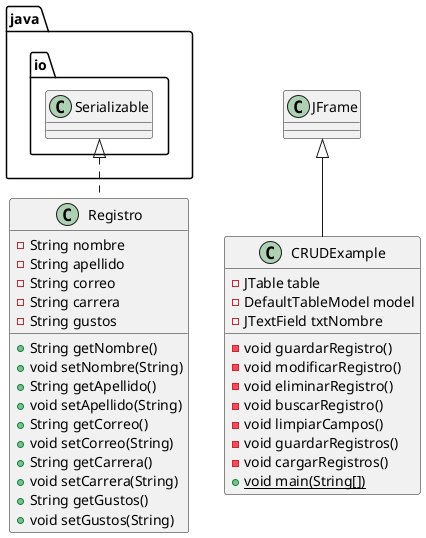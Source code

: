 @startuml
class Registro {
- String nombre
- String apellido
- String correo
- String carrera
- String gustos
+ String getNombre()
+ void setNombre(String)
+ String getApellido()
+ void setApellido(String)
+ String getCorreo()
+ void setCorreo(String)
+ String getCarrera()
+ void setCarrera(String)
+ String getGustos()
+ void setGustos(String)
}
class CRUDExample {
- JTable table
- DefaultTableModel model
- JTextField txtNombre
- void guardarRegistro()
- void modificarRegistro()
- void eliminarRegistro()
- void buscarRegistro()
- void limpiarCampos()
- void guardarRegistros()
- void cargarRegistros()
+ {static} void main(String[])
}


java.io.Serializable <|.. Registro
JFrame <|-- CRUDExample
@enduml